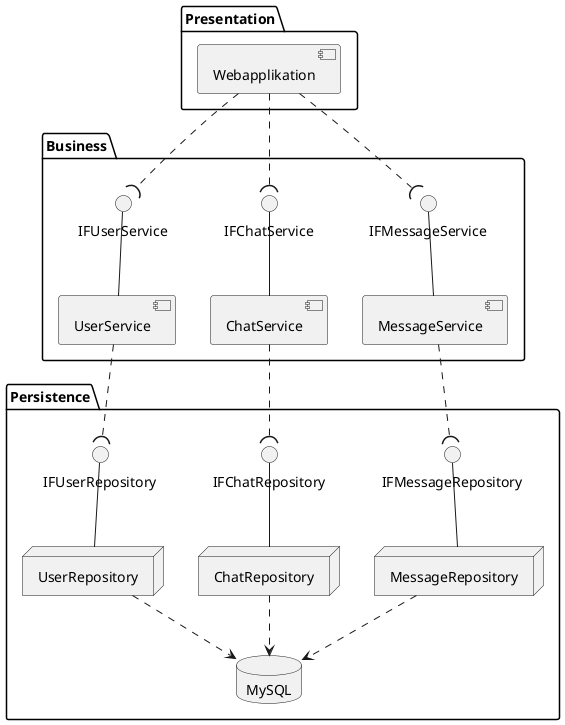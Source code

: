@startuml chat
package "Presentation" {
    component "Webapplikation" as app
}

package "Business" {
    component "UserService" as US
    component "ChatService" as CS
    component "MessageService" as MS

    () IFUserService as IFUS
    () IFChatService as IFCS
    () IFMessageService as IFMS

    US -up- IFUS
    CS -up- IFCS
    MS -up- IFMS
}

package "Persistence" {
    node "UserRepository" as UR
    node "ChatRepository" as CR
    node "MessageRepository" as MR

    database "MySQL" as db

    () IFUserRepository as IFUR
    () IFChatRepository as IFCR
    () IFMessageRepository as IFMR

    UR -up- IFUR
    CR -up- IFCR
    MR -up- IFMR

    UR .down.> db
    CR .down.> db
    MR .down.> db
}

app .down.( IFUS
app .down.( IFCS
app .down.( IFMS

US .down.( IFUR
CS .down.( IFCR
MS .down.( IFMR
@enduml
